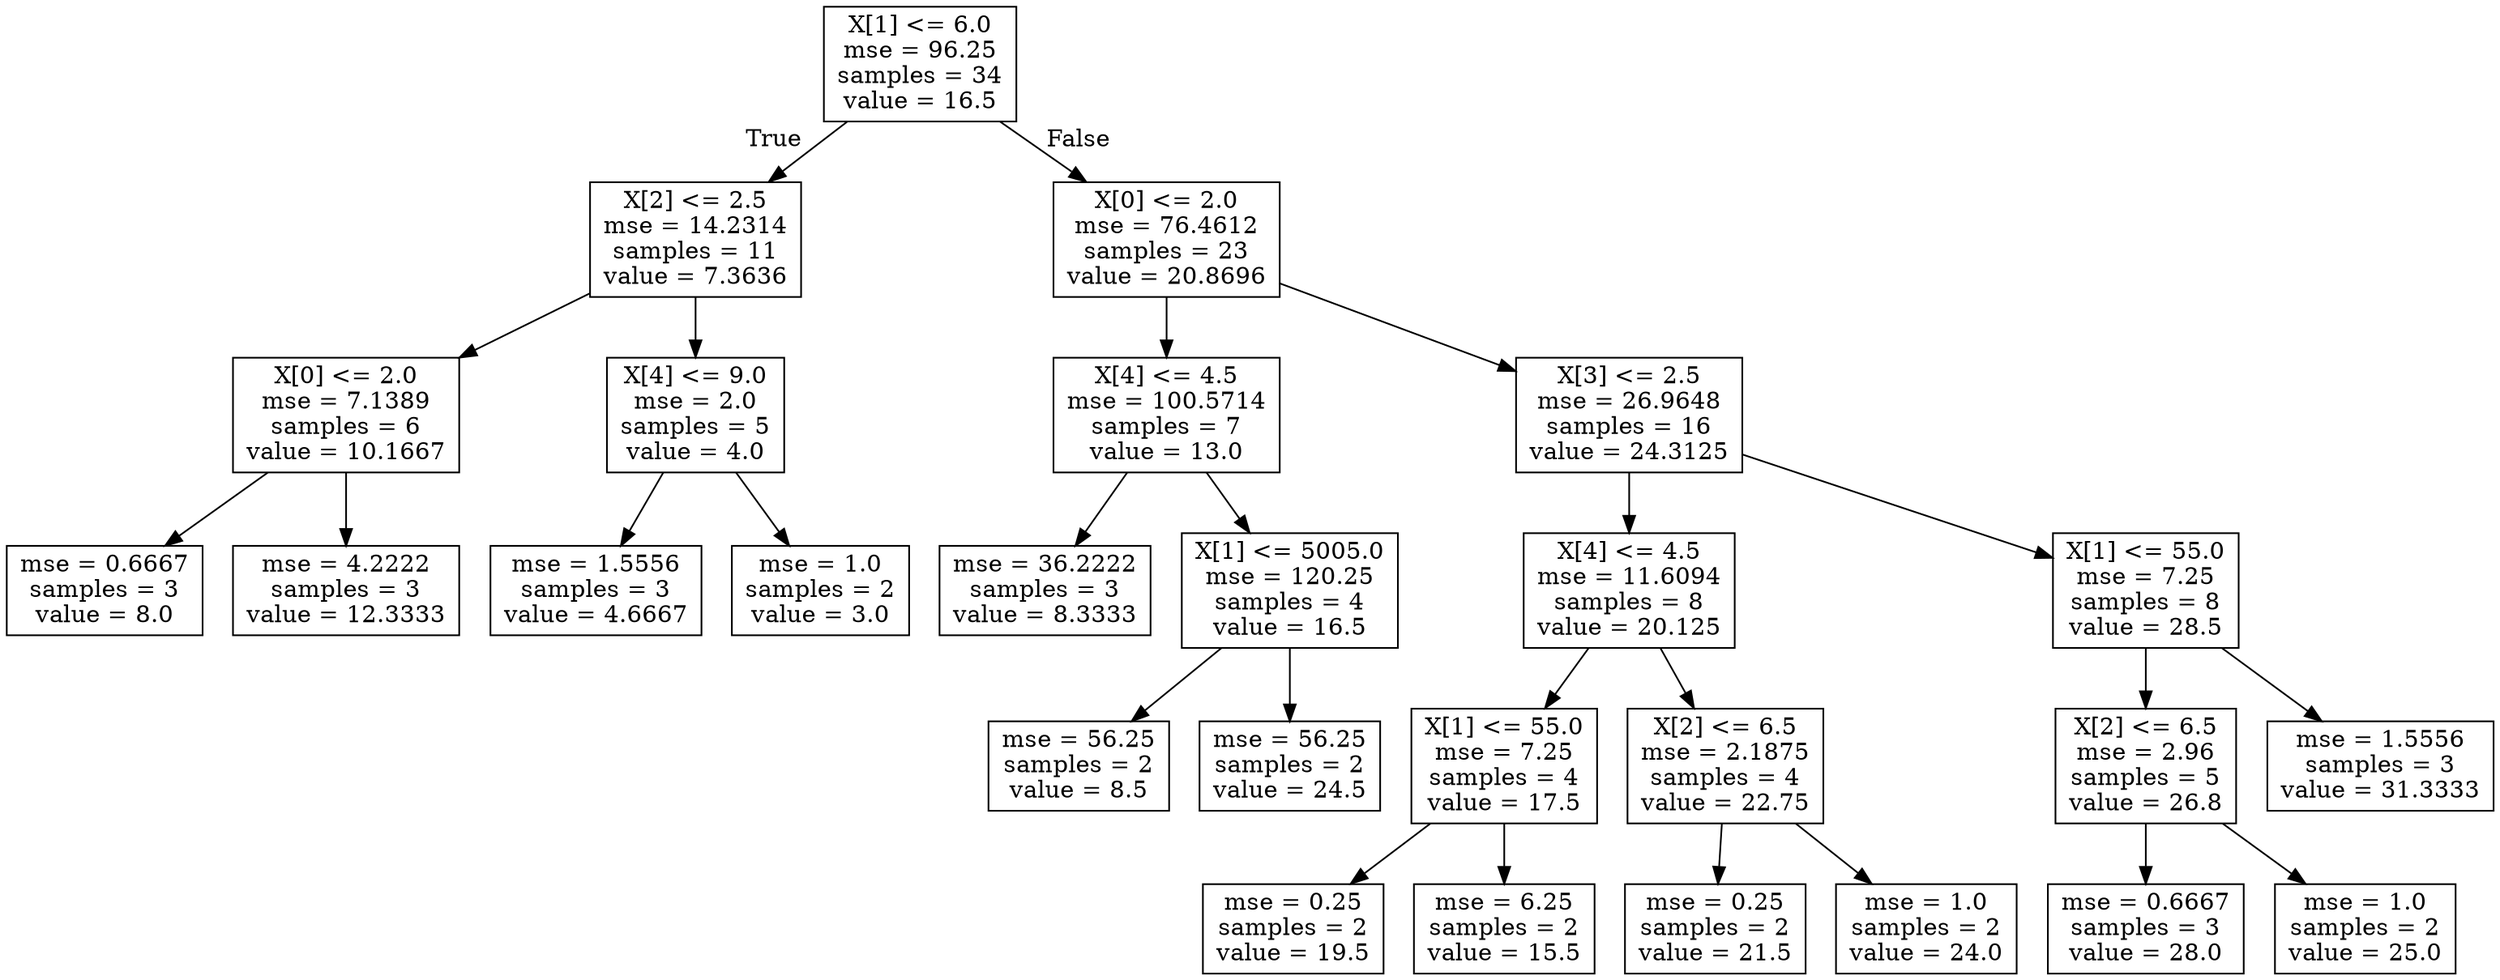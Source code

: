 digraph Tree {
node [shape=box] ;
0 [label="X[1] <= 6.0\nmse = 96.25\nsamples = 34\nvalue = 16.5"] ;
1 [label="X[2] <= 2.5\nmse = 14.2314\nsamples = 11\nvalue = 7.3636"] ;
0 -> 1 [labeldistance=2.5, labelangle=45, headlabel="True"] ;
2 [label="X[0] <= 2.0\nmse = 7.1389\nsamples = 6\nvalue = 10.1667"] ;
1 -> 2 ;
3 [label="mse = 0.6667\nsamples = 3\nvalue = 8.0"] ;
2 -> 3 ;
4 [label="mse = 4.2222\nsamples = 3\nvalue = 12.3333"] ;
2 -> 4 ;
5 [label="X[4] <= 9.0\nmse = 2.0\nsamples = 5\nvalue = 4.0"] ;
1 -> 5 ;
6 [label="mse = 1.5556\nsamples = 3\nvalue = 4.6667"] ;
5 -> 6 ;
7 [label="mse = 1.0\nsamples = 2\nvalue = 3.0"] ;
5 -> 7 ;
8 [label="X[0] <= 2.0\nmse = 76.4612\nsamples = 23\nvalue = 20.8696"] ;
0 -> 8 [labeldistance=2.5, labelangle=-45, headlabel="False"] ;
9 [label="X[4] <= 4.5\nmse = 100.5714\nsamples = 7\nvalue = 13.0"] ;
8 -> 9 ;
10 [label="mse = 36.2222\nsamples = 3\nvalue = 8.3333"] ;
9 -> 10 ;
11 [label="X[1] <= 5005.0\nmse = 120.25\nsamples = 4\nvalue = 16.5"] ;
9 -> 11 ;
12 [label="mse = 56.25\nsamples = 2\nvalue = 8.5"] ;
11 -> 12 ;
13 [label="mse = 56.25\nsamples = 2\nvalue = 24.5"] ;
11 -> 13 ;
14 [label="X[3] <= 2.5\nmse = 26.9648\nsamples = 16\nvalue = 24.3125"] ;
8 -> 14 ;
15 [label="X[4] <= 4.5\nmse = 11.6094\nsamples = 8\nvalue = 20.125"] ;
14 -> 15 ;
16 [label="X[1] <= 55.0\nmse = 7.25\nsamples = 4\nvalue = 17.5"] ;
15 -> 16 ;
17 [label="mse = 0.25\nsamples = 2\nvalue = 19.5"] ;
16 -> 17 ;
18 [label="mse = 6.25\nsamples = 2\nvalue = 15.5"] ;
16 -> 18 ;
19 [label="X[2] <= 6.5\nmse = 2.1875\nsamples = 4\nvalue = 22.75"] ;
15 -> 19 ;
20 [label="mse = 0.25\nsamples = 2\nvalue = 21.5"] ;
19 -> 20 ;
21 [label="mse = 1.0\nsamples = 2\nvalue = 24.0"] ;
19 -> 21 ;
22 [label="X[1] <= 55.0\nmse = 7.25\nsamples = 8\nvalue = 28.5"] ;
14 -> 22 ;
23 [label="X[2] <= 6.5\nmse = 2.96\nsamples = 5\nvalue = 26.8"] ;
22 -> 23 ;
24 [label="mse = 0.6667\nsamples = 3\nvalue = 28.0"] ;
23 -> 24 ;
25 [label="mse = 1.0\nsamples = 2\nvalue = 25.0"] ;
23 -> 25 ;
26 [label="mse = 1.5556\nsamples = 3\nvalue = 31.3333"] ;
22 -> 26 ;
}